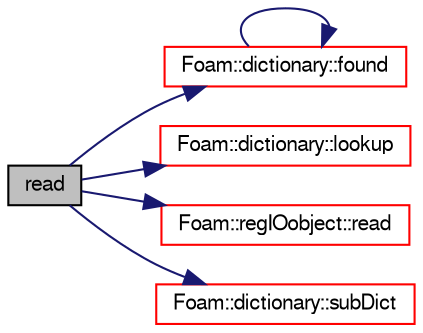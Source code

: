 digraph "read"
{
  bgcolor="transparent";
  edge [fontname="FreeSans",fontsize="10",labelfontname="FreeSans",labelfontsize="10"];
  node [fontname="FreeSans",fontsize="10",shape=record];
  rankdir="LR";
  Node1224 [label="read",height=0.2,width=0.4,color="black", fillcolor="grey75", style="filled", fontcolor="black"];
  Node1224 -> Node1225 [color="midnightblue",fontsize="10",style="solid",fontname="FreeSans"];
  Node1225 [label="Foam::dictionary::found",height=0.2,width=0.4,color="red",URL="$a26014.html#adcd3d5d43253006ef145e56b43025d28",tooltip="Search dictionary for given keyword. "];
  Node1225 -> Node1225 [color="midnightblue",fontsize="10",style="solid",fontname="FreeSans"];
  Node1224 -> Node1227 [color="midnightblue",fontsize="10",style="solid",fontname="FreeSans"];
  Node1227 [label="Foam::dictionary::lookup",height=0.2,width=0.4,color="red",URL="$a26014.html#a6a0727fa523e48977e27348663def509",tooltip="Find and return an entry data stream. "];
  Node1224 -> Node1478 [color="midnightblue",fontsize="10",style="solid",fontname="FreeSans"];
  Node1478 [label="Foam::regIOobject::read",height=0.2,width=0.4,color="red",URL="$a26334.html#af816873151ddb0126e98bb2f914d8ed5",tooltip="Read object. "];
  Node1224 -> Node1442 [color="midnightblue",fontsize="10",style="solid",fontname="FreeSans"];
  Node1442 [label="Foam::dictionary::subDict",height=0.2,width=0.4,color="red",URL="$a26014.html#aaa26b5f2da6aff5a6a59af5407f1bf59",tooltip="Find and return a sub-dictionary. "];
}
